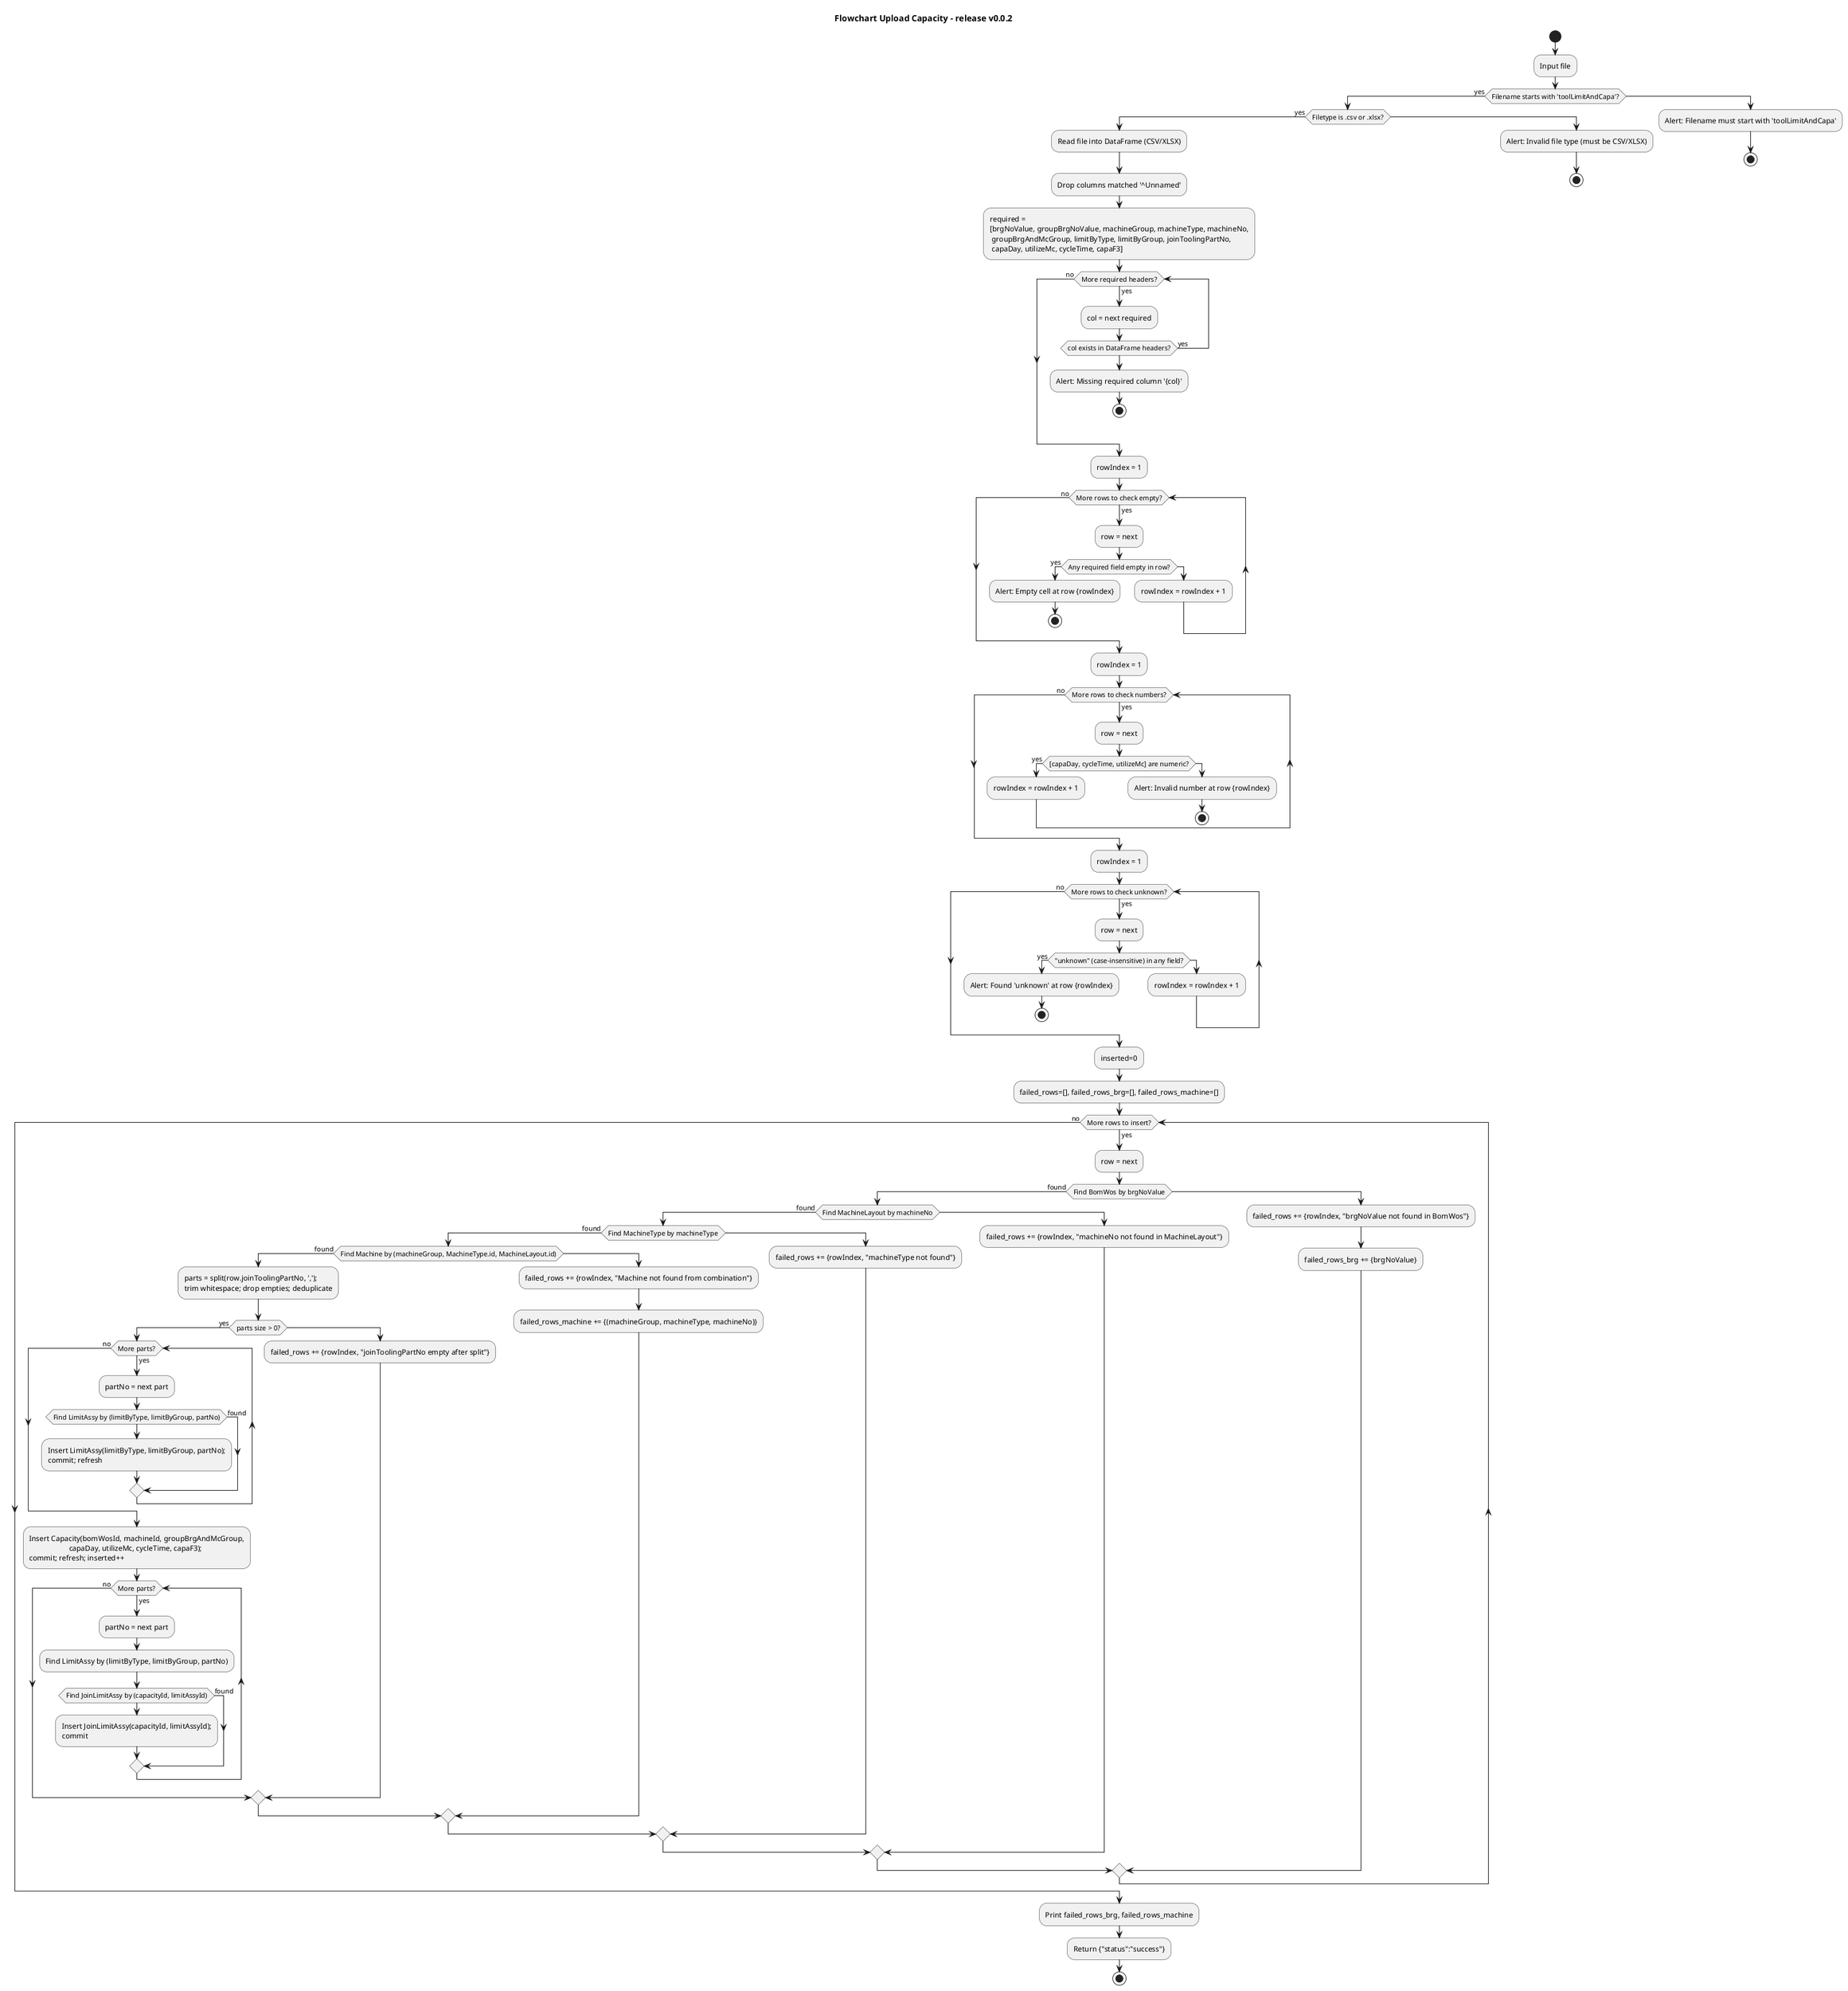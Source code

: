 @startuml
title Flowchart Upload Capacity - release v0.0.2

start
:Input file;

if (Filename starts with 'toolLimitAndCapa'?) then (yes)
  if (Filetype is .csv or .xlsx?) then (yes)
    :Read file into DataFrame (CSV/XLSX);
    :Drop columns matched '^Unnamed';

    ' -------- Header check (loop) --------
    :required =
[brgNoValue, groupBrgNoValue, machineGroup, machineType, machineNo,
 groupBrgAndMcGroup, limitByType, limitByGroup, joinToolingPartNo,
 capaDay, utilizeMc, cycleTime, capaF3];
    while (More required headers?) is (yes)
      :col = next required;
      if (col exists in DataFrame headers?) then (yes)
      else
        :Alert: Missing required column '{col}';
        stop
      endif
    endwhile (no)
    ' ------------------------------------

    ' -------- Empty check (loop) --------
    :rowIndex = 1;
    while (More rows to check empty?) is (yes)
      :row = next;
      if (Any required field empty in row?) then (yes)
        :Alert: Empty cell at row {rowIndex};
        stop
      else
        :rowIndex = rowIndex + 1;
      endif
    endwhile (no)
    ' ------------------------------------

    ' -------- Number check (loop) --------
    :rowIndex = 1;
    while (More rows to check numbers?) is (yes)
      :row = next;
      if ([capaDay, cycleTime, utilizeMc] are numeric?) then (yes)
        :rowIndex = rowIndex + 1;
      else
        :Alert: Invalid number at row {rowIndex};
        stop
      endif
    endwhile (no)
    ' ------------------------------------

    ' -------- Unknown check (loop) --------
    :rowIndex = 1;
    while (More rows to check unknown?) is (yes)
      :row = next;
      if ("unknown" (case-insensitive) in any field?) then (yes)
        :Alert: Found 'unknown' at row {rowIndex};
        stop
      else
        :rowIndex = rowIndex + 1;
      endif
    endwhile (no)
    ' -------------------------------------

    :inserted=0;
    :failed_rows=[], failed_rows_brg=[], failed_rows_machine=[];

    while (More rows to insert?) is (yes)
      :row = next;

      ' ------------ FK lookups (collect & skip) ------------
      if (Find BomWos by brgNoValue) then (found)
        if (Find MachineLayout by machineNo) then (found)
          if (Find MachineType by machineType) then (found)
            if (Find Machine by (machineGroup, MachineType.id, MachineLayout.id)) then (found)

              ' ---- Split joinToolingPartNo to list ----
              :parts = split(row.joinToolingPartNo, ',');\ntrim whitespace; drop empties; deduplicate;
              if (parts size > 0?) then (yes)
                ' ---- Upsert LimitAssy per part ----
                while (More parts?) is (yes)
                  :partNo = next part;
                  if (Find LimitAssy by (limitByType, limitByGroup, partNo)) then (found)
                  else
                    :Insert LimitAssy(limitByType, limitByGroup, partNo);\ncommit; refresh;
                  endif
                endwhile (no)

                ' ---- Insert Capacity (once per row) ----
                :Insert Capacity(bomWosId, machineId, groupBrgAndMcGroup,\n                     capaDay, utilizeMc, cycleTime, capaF3);\ncommit; refresh; inserted++;

                ' ---- JoinLimitAssy per part ----
                while (More parts?) is (yes)
                  :partNo = next part;
                  :Find LimitAssy by (limitByType, limitByGroup, partNo);
                  if (Find JoinLimitAssy by (capacityId, limitAssyId)) then (found)
                  else
                    :Insert JoinLimitAssy(capacityId, limitAssyId);\ncommit;
                  endif
                endwhile (no)

              else
                :failed_rows += {rowIndex, "joinToolingPartNo empty after split"};
                ' skip row
              endif

            else
              :failed_rows += {rowIndex, "Machine not found from combination"};
              :failed_rows_machine += {(machineGroup, machineType, machineNo)};
              ' skip row
            endif
          else
            :failed_rows += {rowIndex, "machineType not found"};
            ' skip row
          endif
        else
          :failed_rows += {rowIndex, "machineNo not found in MachineLayout"};
          ' skip row
        endif
      else
        :failed_rows += {rowIndex, "brgNoValue not found in BomWos"};
        :failed_rows_brg += {brgNoValue};
        ' skip row
      endif
      ' ------------------------------------------------------

    endwhile (no)

    :Print failed_rows_brg, failed_rows_machine;
    :Return {"status":"success"};
    stop

  else
    :Alert: Invalid file type (must be CSV/XLSX);
    stop
  endif
else
  :Alert: Filename must start with 'toolLimitAndCapa';
  stop
endif
@enduml

